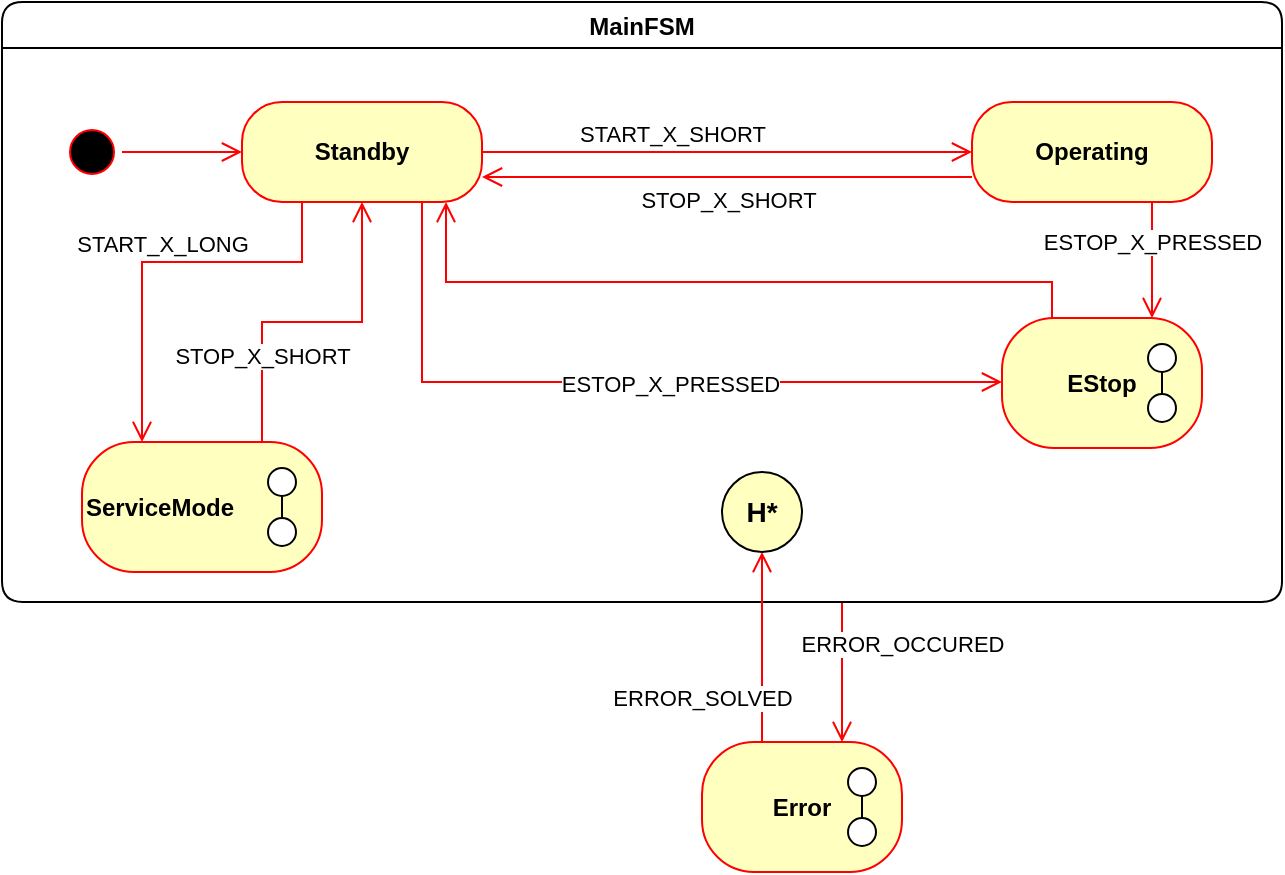 <mxfile version="20.8.16" type="device" pages="2"><diagram name="main" id="9BBptgbxjqZ7xIuFdk_F"><mxGraphModel dx="2074" dy="1204" grid="1" gridSize="10" guides="1" tooltips="1" connect="1" arrows="1" fold="1" page="1" pageScale="1" pageWidth="827" pageHeight="1169" math="0" shadow="0"><root><mxCell id="0"/><mxCell id="1" parent="0"/><mxCell id="zGU2goThE1gWJ3c4T70y-2" value="" style="edgeStyle=orthogonalEdgeStyle;html=1;verticalAlign=bottom;endArrow=open;endSize=8;strokeColor=#ff0000;rounded=0;entryX=0;entryY=0.5;entryDx=0;entryDy=0;" parent="1" source="zGU2goThE1gWJ3c4T70y-1" target="zGU2goThE1gWJ3c4T70y-9" edge="1"><mxGeometry relative="1" as="geometry"><mxPoint x="280" y="220" as="targetPoint"/><mxPoint x="200" y="225" as="sourcePoint"/><Array as="points"/></mxGeometry></mxCell><mxCell id="zGU2goThE1gWJ3c4T70y-9" value="Standby" style="rounded=1;whiteSpace=wrap;html=1;arcSize=40;fontColor=#000000;fillColor=#ffffc0;strokeColor=#ff0000;fontStyle=1" parent="1" vertex="1"><mxGeometry x="240" y="200" width="120" height="50" as="geometry"/></mxCell><mxCell id="zGU2goThE1gWJ3c4T70y-15" value="START_X_SHORT" style="edgeStyle=orthogonalEdgeStyle;html=1;verticalAlign=bottom;endArrow=open;endSize=8;strokeColor=#ff0000;rounded=0;entryX=0;entryY=0.5;entryDx=0;entryDy=0;exitX=1;exitY=0.5;exitDx=0;exitDy=0;" parent="1" source="zGU2goThE1gWJ3c4T70y-9" target="zGU2goThE1gWJ3c4T70y-13" edge="1"><mxGeometry x="-0.223" relative="1" as="geometry"><mxPoint x="250" y="230" as="targetPoint"/><mxPoint x="380" y="250" as="sourcePoint"/><Array as="points"/><mxPoint as="offset"/></mxGeometry></mxCell><mxCell id="zGU2goThE1gWJ3c4T70y-16" value="STOP_X_SHORT" style="edgeStyle=orthogonalEdgeStyle;html=1;verticalAlign=bottom;endArrow=open;endSize=8;strokeColor=#ff0000;rounded=0;entryX=1;entryY=0.75;entryDx=0;entryDy=0;exitX=0;exitY=0.75;exitDx=0;exitDy=0;" parent="1" source="zGU2goThE1gWJ3c4T70y-13" target="zGU2goThE1gWJ3c4T70y-9" edge="1"><mxGeometry y="20" relative="1" as="geometry"><mxPoint x="490" y="280" as="targetPoint"/><mxPoint x="370" y="280" as="sourcePoint"/><Array as="points"/><mxPoint as="offset"/></mxGeometry></mxCell><mxCell id="zGU2goThE1gWJ3c4T70y-19" value="ERROR_OCCURED" style="edgeStyle=orthogonalEdgeStyle;html=1;verticalAlign=bottom;endArrow=open;endSize=8;strokeColor=#ff0000;rounded=0;entryX=0.5;entryY=0;entryDx=0;entryDy=0;" parent="1" edge="1"><mxGeometry x="-0.143" y="30" relative="1" as="geometry"><mxPoint x="540" y="520" as="targetPoint"/><mxPoint x="540" y="450" as="sourcePoint"/><Array as="points"/><mxPoint as="offset"/></mxGeometry></mxCell><mxCell id="zGU2goThE1gWJ3c4T70y-21" value="" style="edgeStyle=orthogonalEdgeStyle;html=1;verticalAlign=bottom;endArrow=open;endSize=8;strokeColor=#ff0000;rounded=0;exitX=0.25;exitY=0;exitDx=0;exitDy=0;" parent="1" source="zGU2goThE1gWJ3c4T70y-42" edge="1"><mxGeometry relative="1" as="geometry"><mxPoint x="342" y="250" as="targetPoint"/><mxPoint x="650" y="310" as="sourcePoint"/><Array as="points"><mxPoint x="645" y="290"/><mxPoint x="342" y="290"/></Array></mxGeometry></mxCell><mxCell id="zGU2goThE1gWJ3c4T70y-24" value="START_X_LONG" style="edgeStyle=orthogonalEdgeStyle;html=1;verticalAlign=bottom;endArrow=open;endSize=8;strokeColor=#ff0000;rounded=0;entryX=0.25;entryY=0;entryDx=0;entryDy=0;exitX=0.25;exitY=1;exitDx=0;exitDy=0;" parent="1" source="zGU2goThE1gWJ3c4T70y-9" target="zGU2goThE1gWJ3c4T70y-37" edge="1"><mxGeometry relative="1" as="geometry"><mxPoint x="190" y="360" as="targetPoint"/><mxPoint x="520" y="250" as="sourcePoint"/><Array as="points"><mxPoint x="270" y="280"/><mxPoint x="190" y="280"/></Array><mxPoint as="offset"/></mxGeometry></mxCell><mxCell id="zGU2goThE1gWJ3c4T70y-25" value="STOP_X_SHORT" style="edgeStyle=orthogonalEdgeStyle;html=1;verticalAlign=bottom;endArrow=open;endSize=8;strokeColor=#ff0000;rounded=0;entryX=0.5;entryY=1;entryDx=0;entryDy=0;exitX=0.75;exitY=0;exitDx=0;exitDy=0;" parent="1" source="zGU2goThE1gWJ3c4T70y-37" target="zGU2goThE1gWJ3c4T70y-9" edge="1"><mxGeometry x="-0.6" relative="1" as="geometry"><mxPoint x="310.0" y="370" as="targetPoint"/><mxPoint x="270" y="360" as="sourcePoint"/><Array as="points"/><mxPoint as="offset"/></mxGeometry></mxCell><mxCell id="zGU2goThE1gWJ3c4T70y-29" value="MainFSM" style="swimlane;rounded=1;fillColor=none;" parent="1" vertex="1"><mxGeometry x="120" y="150" width="640" height="300" as="geometry"><mxRectangle x="120" y="150" width="90" height="30" as="alternateBounds"/></mxGeometry></mxCell><mxCell id="zGU2goThE1gWJ3c4T70y-30" value="H*" style="ellipse;whiteSpace=wrap;html=1;aspect=fixed;rounded=1;fillColor=#FFFFC0;fontStyle=1;fontSize=14;" parent="zGU2goThE1gWJ3c4T70y-29" vertex="1"><mxGeometry x="360" y="235" width="40" height="40" as="geometry"/></mxCell><mxCell id="zGU2goThE1gWJ3c4T70y-13" value="Operating" style="rounded=1;whiteSpace=wrap;html=1;arcSize=40;fontColor=#000000;fillColor=#ffffc0;strokeColor=#ff0000;fontStyle=1" parent="zGU2goThE1gWJ3c4T70y-29" vertex="1"><mxGeometry x="485" y="50" width="120" height="50" as="geometry"/></mxCell><mxCell id="zGU2goThE1gWJ3c4T70y-20" value="ESTOP_X_PRESSED" style="edgeStyle=orthogonalEdgeStyle;html=1;verticalAlign=bottom;endArrow=open;endSize=8;strokeColor=#ff0000;rounded=0;entryX=0.75;entryY=0;entryDx=0;entryDy=0;exitX=0.75;exitY=1;exitDx=0;exitDy=0;" parent="zGU2goThE1gWJ3c4T70y-29" source="zGU2goThE1gWJ3c4T70y-13" target="zGU2goThE1gWJ3c4T70y-42" edge="1"><mxGeometry x="0.005" relative="1" as="geometry"><mxPoint x="570" y="160" as="targetPoint"/><mxPoint x="490" y="160" as="sourcePoint"/><Array as="points"/><mxPoint as="offset"/></mxGeometry></mxCell><mxCell id="zGU2goThE1gWJ3c4T70y-37" value="ServiceMode" style="rounded=1;whiteSpace=wrap;html=1;arcSize=40;fontColor=#000000;fillColor=#ffffc0;strokeColor=#ff0000;fontStyle=1;align=left;" parent="zGU2goThE1gWJ3c4T70y-29" vertex="1"><mxGeometry x="40" y="220" width="120" height="65" as="geometry"/></mxCell><mxCell id="zGU2goThE1gWJ3c4T70y-36" value="" style="group" parent="zGU2goThE1gWJ3c4T70y-29" vertex="1" connectable="0"><mxGeometry x="130" y="225" width="20" height="55" as="geometry"/></mxCell><mxCell id="zGU2goThE1gWJ3c4T70y-34" value="" style="ellipse;whiteSpace=wrap;html=1;aspect=fixed;rounded=1;fontSize=14;fillColor=#FFFFFF;" parent="zGU2goThE1gWJ3c4T70y-36" vertex="1"><mxGeometry x="3" y="33" width="14" height="14" as="geometry"/></mxCell><mxCell id="zGU2goThE1gWJ3c4T70y-33" value="" style="ellipse;whiteSpace=wrap;html=1;aspect=fixed;rounded=1;fontSize=14;fillColor=#FFFFFF;" parent="zGU2goThE1gWJ3c4T70y-36" vertex="1"><mxGeometry x="3" y="8" width="14" height="14" as="geometry"/></mxCell><mxCell id="zGU2goThE1gWJ3c4T70y-35" style="edgeStyle=orthogonalEdgeStyle;rounded=0;orthogonalLoop=1;jettySize=auto;html=1;exitX=0.5;exitY=1;exitDx=0;exitDy=0;entryX=0.5;entryY=0;entryDx=0;entryDy=0;strokeColor=#000000;fontSize=14;endArrow=none;endFill=0;" parent="zGU2goThE1gWJ3c4T70y-36" source="zGU2goThE1gWJ3c4T70y-33" target="zGU2goThE1gWJ3c4T70y-34" edge="1"><mxGeometry relative="1" as="geometry"/></mxCell><mxCell id="zGU2goThE1gWJ3c4T70y-42" value="EStop" style="rounded=1;whiteSpace=wrap;html=1;arcSize=40;fontColor=#000000;fillColor=#ffffc0;strokeColor=#ff0000;fontStyle=1;align=center;" parent="zGU2goThE1gWJ3c4T70y-29" vertex="1"><mxGeometry x="500" y="158" width="100" height="65" as="geometry"/></mxCell><mxCell id="zGU2goThE1gWJ3c4T70y-38" value="" style="group" parent="zGU2goThE1gWJ3c4T70y-29" vertex="1" connectable="0"><mxGeometry x="570" y="163" width="20" height="55" as="geometry"/></mxCell><mxCell id="zGU2goThE1gWJ3c4T70y-39" value="" style="ellipse;whiteSpace=wrap;html=1;aspect=fixed;rounded=1;fontSize=14;fillColor=#FFFFFF;" parent="zGU2goThE1gWJ3c4T70y-38" vertex="1"><mxGeometry x="3" y="33" width="14" height="14" as="geometry"/></mxCell><mxCell id="zGU2goThE1gWJ3c4T70y-40" value="" style="ellipse;whiteSpace=wrap;html=1;aspect=fixed;rounded=1;fontSize=14;fillColor=#FFFFFF;" parent="zGU2goThE1gWJ3c4T70y-38" vertex="1"><mxGeometry x="3" y="8" width="14" height="14" as="geometry"/></mxCell><mxCell id="zGU2goThE1gWJ3c4T70y-41" style="edgeStyle=orthogonalEdgeStyle;rounded=0;orthogonalLoop=1;jettySize=auto;html=1;exitX=0.5;exitY=1;exitDx=0;exitDy=0;entryX=0.5;entryY=0;entryDx=0;entryDy=0;strokeColor=#000000;fontSize=14;endArrow=none;endFill=0;" parent="zGU2goThE1gWJ3c4T70y-38" source="zGU2goThE1gWJ3c4T70y-40" target="zGU2goThE1gWJ3c4T70y-39" edge="1"><mxGeometry relative="1" as="geometry"/></mxCell><mxCell id="zGU2goThE1gWJ3c4T70y-1" value="" style="ellipse;html=1;shape=startState;fillColor=#000000;strokeColor=#ff0000;" parent="zGU2goThE1gWJ3c4T70y-29" vertex="1"><mxGeometry x="30" y="60" width="30" height="30" as="geometry"/></mxCell><mxCell id="zGU2goThE1gWJ3c4T70y-31" value="ERROR_SOLVED" style="edgeStyle=orthogonalEdgeStyle;html=1;verticalAlign=bottom;endArrow=open;endSize=8;strokeColor=#ff0000;rounded=0;entryX=0.5;entryY=1;entryDx=0;entryDy=0;exitX=0.25;exitY=0;exitDx=0;exitDy=0;" parent="1" target="zGU2goThE1gWJ3c4T70y-30" edge="1"><mxGeometry x="-0.715" y="30" relative="1" as="geometry"><mxPoint x="740" y="380" as="targetPoint"/><mxPoint x="500" y="520" as="sourcePoint"/><Array as="points"><mxPoint x="500" y="430"/><mxPoint x="500" y="430"/></Array><mxPoint as="offset"/></mxGeometry></mxCell><mxCell id="zGU2goThE1gWJ3c4T70y-32" value="ESTOP_X_PRESSED" style="edgeStyle=orthogonalEdgeStyle;html=1;verticalAlign=bottom;endArrow=open;endSize=8;strokeColor=#ff0000;rounded=0;entryX=0;entryY=0.5;entryDx=0;entryDy=0;exitX=0.75;exitY=1;exitDx=0;exitDy=0;" parent="1" source="zGU2goThE1gWJ3c4T70y-9" target="zGU2goThE1gWJ3c4T70y-42" edge="1"><mxGeometry x="0.125" y="-10" relative="1" as="geometry"><mxPoint x="610" y="340" as="targetPoint"/><mxPoint x="400" y="380" as="sourcePoint"/><Array as="points"><mxPoint x="330" y="340"/><mxPoint x="620" y="340"/></Array><mxPoint as="offset"/></mxGeometry></mxCell><mxCell id="zGU2goThE1gWJ3c4T70y-43" value="Error" style="rounded=1;whiteSpace=wrap;html=1;arcSize=40;fontColor=#000000;fillColor=#ffffc0;strokeColor=#ff0000;fontStyle=1;align=center;" parent="1" vertex="1"><mxGeometry x="470" y="520" width="100" height="65" as="geometry"/></mxCell><mxCell id="zGU2goThE1gWJ3c4T70y-44" value="" style="group" parent="1" vertex="1" connectable="0"><mxGeometry x="540" y="525" width="20" height="55" as="geometry"/></mxCell><mxCell id="zGU2goThE1gWJ3c4T70y-45" value="" style="ellipse;whiteSpace=wrap;html=1;aspect=fixed;rounded=1;fontSize=14;fillColor=#FFFFFF;" parent="zGU2goThE1gWJ3c4T70y-44" vertex="1"><mxGeometry x="3" y="33" width="14" height="14" as="geometry"/></mxCell><mxCell id="zGU2goThE1gWJ3c4T70y-46" value="" style="ellipse;whiteSpace=wrap;html=1;aspect=fixed;rounded=1;fontSize=14;fillColor=#FFFFFF;" parent="zGU2goThE1gWJ3c4T70y-44" vertex="1"><mxGeometry x="3" y="8" width="14" height="14" as="geometry"/></mxCell><mxCell id="zGU2goThE1gWJ3c4T70y-47" style="edgeStyle=orthogonalEdgeStyle;rounded=0;orthogonalLoop=1;jettySize=auto;html=1;exitX=0.5;exitY=1;exitDx=0;exitDy=0;entryX=0.5;entryY=0;entryDx=0;entryDy=0;strokeColor=#000000;fontSize=14;endArrow=none;endFill=0;" parent="zGU2goThE1gWJ3c4T70y-44" source="zGU2goThE1gWJ3c4T70y-46" target="zGU2goThE1gWJ3c4T70y-45" edge="1"><mxGeometry relative="1" as="geometry"/></mxCell></root></mxGraphModel></diagram><diagram id="QllDfX1K9tjjs9wqF1pc" name="motor"><mxGraphModel dx="875" dy="524" grid="1" gridSize="10" guides="1" tooltips="1" connect="1" arrows="1" fold="1" page="1" pageScale="1" pageWidth="827" pageHeight="1169" math="0" shadow="0"><root><mxCell id="0"/><mxCell id="1" parent="0"/><mxCell id="At9viTftD_6Yw0bHEOXi-9" value="MotorFSM" style="swimlane;rounded=1;fillColor=none;startSize=23;" vertex="1" parent="1"><mxGeometry x="120" y="150" width="800" height="300" as="geometry"><mxRectangle x="120" y="150" width="90" height="30" as="alternateBounds"/></mxGeometry></mxCell><mxCell id="At9viTftD_6Yw0bHEOXi-23" value="" style="ellipse;html=1;shape=startState;fillColor=#000000;strokeColor=#ff0000;" vertex="1" parent="At9viTftD_6Yw0bHEOXi-9"><mxGeometry x="30" y="60" width="30" height="30" as="geometry"/></mxCell><mxCell id="At9viTftD_6Yw0bHEOXi-31" value="Stopped" style="swimlane;fontStyle=1;align=center;verticalAlign=middle;childLayout=stackLayout;horizontal=1;startSize=30;horizontalStack=0;resizeParent=0;resizeLast=1;container=0;fontColor=#000000;collapsible=0;rounded=1;arcSize=30;strokeColor=#ff0000;fillColor=#ffffc0;swimlaneFillColor=#ffffc0;dropTarget=0;" vertex="1" parent="At9viTftD_6Yw0bHEOXi-9"><mxGeometry x="120" y="45" width="160" height="85" as="geometry"/></mxCell><mxCell id="At9viTftD_6Yw0bHEOXi-32" value="&lt;div style=&quot;&quot;&gt;&lt;span style=&quot;background-color: initial;&quot;&gt;entry / stopMotor()&lt;/span&gt;&lt;/div&gt;exit /" style="text;html=1;strokeColor=none;fillColor=none;align=left;verticalAlign=top;spacingLeft=4;spacingRight=4;whiteSpace=wrap;overflow=hidden;rotatable=0;fontColor=#000000;" vertex="1" parent="At9viTftD_6Yw0bHEOXi-31"><mxGeometry y="30" width="160" height="55" as="geometry"/></mxCell><mxCell id="At9viTftD_6Yw0bHEOXi-33" value="(stop == false &amp;amp;&amp;amp; slow == false &amp;amp;&amp;amp; right == true)" style="edgeStyle=orthogonalEdgeStyle;html=1;verticalAlign=bottom;endArrow=open;endSize=8;strokeColor=#ff0000;rounded=0;entryX=0;entryY=0;entryDx=0;entryDy=0;" edge="1" parent="At9viTftD_6Yw0bHEOXi-9" target="At9viTftD_6Yw0bHEOXi-35"><mxGeometry relative="1" as="geometry"><mxPoint x="260" y="170" as="targetPoint"/><mxPoint x="280" y="75" as="sourcePoint"/><Array as="points"><mxPoint x="430" y="75"/><mxPoint x="430" y="75"/></Array></mxGeometry></mxCell><mxCell id="At9viTftD_6Yw0bHEOXi-1" value="" style="edgeStyle=orthogonalEdgeStyle;html=1;verticalAlign=bottom;endArrow=open;endSize=8;strokeColor=#ff0000;rounded=0;entryX=0;entryY=0;entryDx=0;entryDy=0;" edge="1" parent="At9viTftD_6Yw0bHEOXi-9" source="At9viTftD_6Yw0bHEOXi-23" target="At9viTftD_6Yw0bHEOXi-32"><mxGeometry relative="1" as="geometry"><mxPoint x="120" y="75" as="targetPoint"/><mxPoint x="80" y="75" as="sourcePoint"/><Array as="points"><mxPoint x="110" y="75"/><mxPoint x="110" y="75"/></Array></mxGeometry></mxCell><mxCell id="At9viTftD_6Yw0bHEOXi-37" value="RightSlow" style="swimlane;fontStyle=1;align=center;verticalAlign=middle;childLayout=stackLayout;horizontal=1;startSize=30;horizontalStack=0;resizeParent=0;resizeLast=1;container=0;fontColor=#000000;collapsible=0;rounded=1;arcSize=30;strokeColor=#ff0000;fillColor=#ffffc0;swimlaneFillColor=#ffffc0;dropTarget=0;" vertex="1" parent="At9viTftD_6Yw0bHEOXi-9"><mxGeometry x="340" y="170" width="190" height="85" as="geometry"/></mxCell><mxCell id="At9viTftD_6Yw0bHEOXi-38" value="entry / motorRightSlow()&lt;br&gt;exit /" style="text;html=1;strokeColor=none;fillColor=none;align=left;verticalAlign=top;spacingLeft=4;spacingRight=4;whiteSpace=wrap;overflow=hidden;rotatable=0;fontColor=#000000;" vertex="1" parent="At9viTftD_6Yw0bHEOXi-37"><mxGeometry y="30" width="190" height="55" as="geometry"/></mxCell><mxCell id="At9viTftD_6Yw0bHEOXi-41" value="(stop == false &amp;amp;&amp;amp; slow == true &amp;amp;&amp;amp; &lt;br&gt;right == true)" style="edgeStyle=orthogonalEdgeStyle;html=1;verticalAlign=bottom;endArrow=open;endSize=8;strokeColor=#ff0000;rounded=0;entryX=0;entryY=0;entryDx=0;entryDy=0;exitX=0.75;exitY=1;exitDx=0;exitDy=0;" edge="1" parent="At9viTftD_6Yw0bHEOXi-9" source="At9viTftD_6Yw0bHEOXi-32" target="At9viTftD_6Yw0bHEOXi-38"><mxGeometry x="-0.529" y="20" relative="1" as="geometry"><mxPoint x="560.0" y="149.58" as="targetPoint"/><mxPoint x="240" y="149.58" as="sourcePoint"/><Array as="points"><mxPoint x="240" y="200"/></Array><mxPoint as="offset"/></mxGeometry></mxCell><mxCell id="At9viTftD_6Yw0bHEOXi-42" value="(stop == true)" style="edgeStyle=orthogonalEdgeStyle;html=1;verticalAlign=bottom;endArrow=open;endSize=8;strokeColor=#ff0000;rounded=0;entryX=0.25;entryY=1;entryDx=0;entryDy=0;exitX=0;exitY=0.5;exitDx=0;exitDy=0;" edge="1" parent="At9viTftD_6Yw0bHEOXi-9" source="At9viTftD_6Yw0bHEOXi-38" target="At9viTftD_6Yw0bHEOXi-32"><mxGeometry x="-0.352" y="22" relative="1" as="geometry"><mxPoint x="752.5" y="140" as="targetPoint"/><mxPoint x="540" y="237.5" as="sourcePoint"/><Array as="points"><mxPoint x="300" y="228"/><mxPoint x="160" y="228"/></Array><mxPoint as="offset"/></mxGeometry></mxCell><mxCell id="At9viTftD_6Yw0bHEOXi-34" value="RightFast" style="swimlane;fontStyle=1;align=center;verticalAlign=middle;childLayout=stackLayout;horizontal=1;startSize=30;horizontalStack=0;resizeParent=0;resizeLast=1;container=0;fontColor=#000000;collapsible=0;rounded=1;arcSize=30;strokeColor=#ff0000;fillColor=#ffffc0;swimlaneFillColor=#ffffc0;dropTarget=0;" vertex="1" parent="1"><mxGeometry x="720" y="195" width="190" height="85" as="geometry"/></mxCell><mxCell id="At9viTftD_6Yw0bHEOXi-35" value="entry / motorRightFast()&lt;br&gt;exit /" style="text;html=1;strokeColor=none;fillColor=none;align=left;verticalAlign=top;spacingLeft=4;spacingRight=4;whiteSpace=wrap;overflow=hidden;rotatable=0;fontColor=#000000;" vertex="1" parent="At9viTftD_6Yw0bHEOXi-34"><mxGeometry y="30" width="190" height="55" as="geometry"/></mxCell><mxCell id="At9viTftD_6Yw0bHEOXi-36" value="(stop == true)" style="edgeStyle=orthogonalEdgeStyle;html=1;verticalAlign=bottom;endArrow=open;endSize=8;strokeColor=#ff0000;rounded=0;entryX=1;entryY=0.5;entryDx=0;entryDy=0;exitX=0;exitY=0.5;exitDx=0;exitDy=0;" edge="1" parent="1" source="At9viTftD_6Yw0bHEOXi-35" target="At9viTftD_6Yw0bHEOXi-32"><mxGeometry relative="1" as="geometry"><mxPoint x="560.0" y="320" as="targetPoint"/><mxPoint x="400" y="320" as="sourcePoint"/><Array as="points"><mxPoint x="480" y="253"/><mxPoint x="480" y="253"/></Array></mxGeometry></mxCell><mxCell id="At9viTftD_6Yw0bHEOXi-39" value="(stop == false &amp;amp;&amp;amp; slow == true &amp;amp;&amp;amp; &lt;br&gt;right == true)" style="edgeStyle=orthogonalEdgeStyle;html=1;verticalAlign=bottom;endArrow=open;endSize=8;strokeColor=#ff0000;rounded=0;entryX=1;entryY=0;entryDx=0;entryDy=0;exitX=0.25;exitY=1;exitDx=0;exitDy=0;" edge="1" parent="1" source="At9viTftD_6Yw0bHEOXi-35" target="At9viTftD_6Yw0bHEOXi-38"><mxGeometry x="-0.467" y="-17" relative="1" as="geometry"><mxPoint x="410" y="262.5" as="targetPoint"/><mxPoint x="730" y="262.5" as="sourcePoint"/><Array as="points"><mxPoint x="768" y="350"/></Array><mxPoint as="offset"/></mxGeometry></mxCell><mxCell id="At9viTftD_6Yw0bHEOXi-40" value="(stop == false &amp;amp;&amp;amp; slow == false &amp;amp;&amp;amp; right == true)" style="edgeStyle=orthogonalEdgeStyle;html=1;verticalAlign=bottom;endArrow=open;endSize=8;strokeColor=#ff0000;rounded=0;entryX=0.75;entryY=1;entryDx=0;entryDy=0;exitX=1;exitY=0.5;exitDx=0;exitDy=0;" edge="1" parent="1" source="At9viTftD_6Yw0bHEOXi-38" target="At9viTftD_6Yw0bHEOXi-35"><mxGeometry x="-0.098" y="-22" relative="1" as="geometry"><mxPoint x="740" y="440" as="targetPoint"/><mxPoint x="857.5" y="370" as="sourcePoint"/><Array as="points"><mxPoint x="858" y="378"/><mxPoint x="863" y="378"/></Array><mxPoint as="offset"/></mxGeometry></mxCell></root></mxGraphModel></diagram></mxfile>